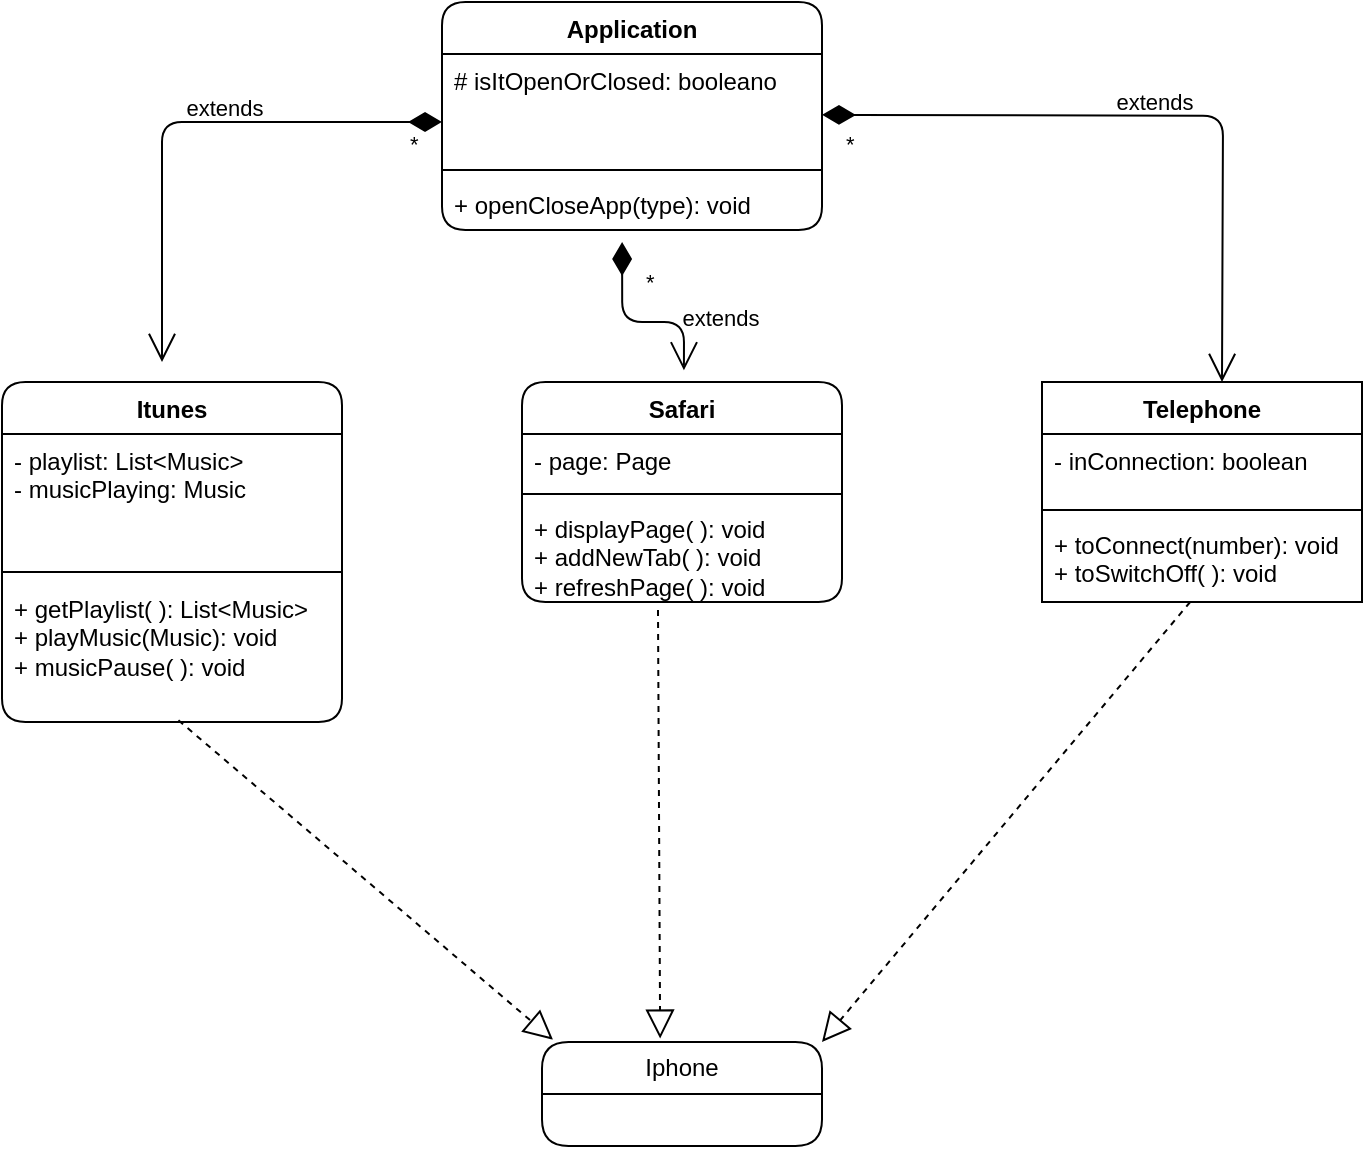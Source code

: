 <mxfile version="21.7.2" type="github">
  <diagram name="Page-1" id="b5b7bab2-c9e2-2cf4-8b2a-24fd1a2a6d21">
    <mxGraphModel dx="1434" dy="694" grid="1" gridSize="10" guides="1" tooltips="1" connect="1" arrows="1" fold="1" page="1" pageScale="1" pageWidth="827" pageHeight="1169" background="none" math="0" shadow="0">
      <root>
        <mxCell id="0" />
        <mxCell id="1" parent="0" />
        <mxCell id="HmhZVqEDNKCN3NAR6a8G-1" value="Itunes" style="swimlane;fontStyle=1;align=center;verticalAlign=top;childLayout=stackLayout;horizontal=1;startSize=26;horizontalStack=0;resizeParent=1;resizeParentMax=0;resizeLast=0;collapsible=1;marginBottom=0;whiteSpace=wrap;html=1;labelBackgroundColor=none;rounded=1;" parent="1" vertex="1">
          <mxGeometry x="30" y="240" width="170" height="170" as="geometry">
            <mxRectangle x="30" y="230" width="80" height="30" as="alternateBounds" />
          </mxGeometry>
        </mxCell>
        <mxCell id="HmhZVqEDNKCN3NAR6a8G-2" value="- playlist: List&amp;lt;Music&amp;gt;&lt;br&gt;-&amp;nbsp;musicPlaying: Music&lt;br&gt;" style="text;strokeColor=none;fillColor=none;align=left;verticalAlign=top;spacingLeft=4;spacingRight=4;overflow=hidden;rotatable=0;points=[[0,0.5],[1,0.5]];portConstraint=eastwest;whiteSpace=wrap;html=1;labelBackgroundColor=none;rounded=1;" parent="HmhZVqEDNKCN3NAR6a8G-1" vertex="1">
          <mxGeometry y="26" width="170" height="64" as="geometry" />
        </mxCell>
        <mxCell id="HmhZVqEDNKCN3NAR6a8G-3" value="" style="line;strokeWidth=1;fillColor=none;align=left;verticalAlign=middle;spacingTop=-1;spacingLeft=3;spacingRight=3;rotatable=0;labelPosition=right;points=[];portConstraint=eastwest;labelBackgroundColor=none;rounded=1;" parent="HmhZVqEDNKCN3NAR6a8G-1" vertex="1">
          <mxGeometry y="90" width="170" height="10" as="geometry" />
        </mxCell>
        <mxCell id="HmhZVqEDNKCN3NAR6a8G-4" value="+ getPlaylist( ): List&amp;lt;Music&amp;gt;&lt;br&gt;+&amp;nbsp;playMusic(Music): void&lt;br&gt;+&amp;nbsp;musicPause( ): void" style="text;strokeColor=none;fillColor=none;align=left;verticalAlign=top;spacingLeft=4;spacingRight=4;overflow=hidden;rotatable=0;points=[[0,0.5],[1,0.5]];portConstraint=eastwest;whiteSpace=wrap;html=1;labelBackgroundColor=none;rounded=1;" parent="HmhZVqEDNKCN3NAR6a8G-1" vertex="1">
          <mxGeometry y="100" width="170" height="70" as="geometry" />
        </mxCell>
        <mxCell id="HmhZVqEDNKCN3NAR6a8G-5" value="Application" style="swimlane;fontStyle=1;align=center;verticalAlign=top;childLayout=stackLayout;horizontal=1;startSize=26;horizontalStack=0;resizeParent=1;resizeParentMax=0;resizeLast=0;collapsible=1;marginBottom=0;whiteSpace=wrap;html=1;labelBackgroundColor=none;rounded=1;" parent="1" vertex="1">
          <mxGeometry x="250" y="50" width="190" height="114" as="geometry" />
        </mxCell>
        <mxCell id="HmhZVqEDNKCN3NAR6a8G-6" value="#&amp;nbsp;isItOpenOrClosed: booleano" style="text;strokeColor=none;fillColor=none;align=left;verticalAlign=top;spacingLeft=4;spacingRight=4;overflow=hidden;rotatable=0;points=[[0,0.5],[1,0.5]];portConstraint=eastwest;whiteSpace=wrap;html=1;labelBackgroundColor=none;rounded=1;" parent="HmhZVqEDNKCN3NAR6a8G-5" vertex="1">
          <mxGeometry y="26" width="190" height="54" as="geometry" />
        </mxCell>
        <mxCell id="HmhZVqEDNKCN3NAR6a8G-7" value="" style="line;strokeWidth=1;fillColor=none;align=left;verticalAlign=middle;spacingTop=-1;spacingLeft=3;spacingRight=3;rotatable=0;labelPosition=right;points=[];portConstraint=eastwest;labelBackgroundColor=none;rounded=1;" parent="HmhZVqEDNKCN3NAR6a8G-5" vertex="1">
          <mxGeometry y="80" width="190" height="8" as="geometry" />
        </mxCell>
        <mxCell id="HmhZVqEDNKCN3NAR6a8G-8" value="+ openCloseApp(type): void" style="text;strokeColor=none;fillColor=none;align=left;verticalAlign=top;spacingLeft=4;spacingRight=4;overflow=hidden;rotatable=0;points=[[0,0.5],[1,0.5]];portConstraint=eastwest;whiteSpace=wrap;html=1;labelBackgroundColor=none;rounded=1;" parent="HmhZVqEDNKCN3NAR6a8G-5" vertex="1">
          <mxGeometry y="88" width="190" height="26" as="geometry" />
        </mxCell>
        <mxCell id="HmhZVqEDNKCN3NAR6a8G-11" value="*" style="endArrow=open;html=1;endSize=12;startArrow=diamondThin;startSize=14;startFill=1;edgeStyle=orthogonalEdgeStyle;align=left;verticalAlign=bottom;rounded=1;labelBackgroundColor=none;fontColor=default;" parent="1" edge="1">
          <mxGeometry x="-0.862" y="20" relative="1" as="geometry">
            <mxPoint x="250" y="110" as="sourcePoint" />
            <mxPoint x="110" y="230" as="targetPoint" />
            <Array as="points">
              <mxPoint x="110" y="110" />
            </Array>
            <mxPoint as="offset" />
          </mxGeometry>
        </mxCell>
        <mxCell id="gKIsTqRlKjCrmjZ4bb10-18" value="extends" style="edgeLabel;html=1;align=center;verticalAlign=middle;resizable=0;points=[];labelBackgroundColor=none;rounded=1;" vertex="1" connectable="0" parent="HmhZVqEDNKCN3NAR6a8G-11">
          <mxGeometry x="-0.227" y="1" relative="1" as="geometry">
            <mxPoint x="-9" y="-8" as="offset" />
          </mxGeometry>
        </mxCell>
        <mxCell id="gKIsTqRlKjCrmjZ4bb10-1" value="Safari&lt;br&gt;" style="swimlane;fontStyle=1;align=center;verticalAlign=top;childLayout=stackLayout;horizontal=1;startSize=26;horizontalStack=0;resizeParent=1;resizeParentMax=0;resizeLast=0;collapsible=1;marginBottom=0;whiteSpace=wrap;html=1;rounded=1;labelBackgroundColor=none;" vertex="1" parent="1">
          <mxGeometry x="290" y="240" width="160" height="110" as="geometry" />
        </mxCell>
        <mxCell id="gKIsTqRlKjCrmjZ4bb10-2" value="- page: Page" style="text;strokeColor=none;fillColor=none;align=left;verticalAlign=top;spacingLeft=4;spacingRight=4;overflow=hidden;rotatable=0;points=[[0,0.5],[1,0.5]];portConstraint=eastwest;whiteSpace=wrap;html=1;rounded=1;labelBackgroundColor=none;" vertex="1" parent="gKIsTqRlKjCrmjZ4bb10-1">
          <mxGeometry y="26" width="160" height="26" as="geometry" />
        </mxCell>
        <mxCell id="gKIsTqRlKjCrmjZ4bb10-3" value="" style="line;strokeWidth=1;fillColor=none;align=left;verticalAlign=middle;spacingTop=-1;spacingLeft=3;spacingRight=3;rotatable=0;labelPosition=right;points=[];portConstraint=eastwest;rounded=1;labelBackgroundColor=none;" vertex="1" parent="gKIsTqRlKjCrmjZ4bb10-1">
          <mxGeometry y="52" width="160" height="8" as="geometry" />
        </mxCell>
        <mxCell id="gKIsTqRlKjCrmjZ4bb10-4" value="+ displayPage( ): void&lt;br&gt;+&amp;nbsp;addNewTab( ): void&lt;br&gt;+&amp;nbsp;refreshPage( ): void" style="text;strokeColor=none;fillColor=none;align=left;verticalAlign=top;spacingLeft=4;spacingRight=4;overflow=hidden;rotatable=0;points=[[0,0.5],[1,0.5]];portConstraint=eastwest;whiteSpace=wrap;html=1;rounded=1;labelBackgroundColor=none;" vertex="1" parent="gKIsTqRlKjCrmjZ4bb10-1">
          <mxGeometry y="60" width="160" height="50" as="geometry" />
        </mxCell>
        <mxCell id="gKIsTqRlKjCrmjZ4bb10-6" value="*" style="endArrow=open;html=1;endSize=12;startArrow=diamondThin;startSize=14;startFill=1;edgeStyle=orthogonalEdgeStyle;align=left;verticalAlign=bottom;rounded=1;exitX=0.474;exitY=1.231;exitDx=0;exitDy=0;exitPerimeter=0;entryX=0.506;entryY=-0.053;entryDx=0;entryDy=0;entryPerimeter=0;labelBackgroundColor=none;fontColor=default;" edge="1" parent="1" source="HmhZVqEDNKCN3NAR6a8G-8" target="gKIsTqRlKjCrmjZ4bb10-1">
          <mxGeometry x="-0.377" y="10" relative="1" as="geometry">
            <mxPoint x="290" y="210" as="sourcePoint" />
            <mxPoint x="450" y="210" as="targetPoint" />
            <Array as="points">
              <mxPoint x="340" y="210" />
              <mxPoint x="371" y="210" />
            </Array>
            <mxPoint as="offset" />
          </mxGeometry>
        </mxCell>
        <mxCell id="gKIsTqRlKjCrmjZ4bb10-19" value="extends" style="edgeLabel;html=1;align=center;verticalAlign=middle;resizable=0;points=[];labelBackgroundColor=none;rounded=1;" vertex="1" connectable="0" parent="gKIsTqRlKjCrmjZ4bb10-6">
          <mxGeometry x="0.077" y="2" relative="1" as="geometry">
            <mxPoint x="38" as="offset" />
          </mxGeometry>
        </mxCell>
        <mxCell id="gKIsTqRlKjCrmjZ4bb10-13" value="*" style="endArrow=open;html=1;endSize=12;startArrow=diamondThin;startSize=14;startFill=1;edgeStyle=orthogonalEdgeStyle;align=left;verticalAlign=bottom;rounded=1;entryX=0.5;entryY=0;entryDx=0;entryDy=0;labelBackgroundColor=none;fontColor=default;" edge="1" parent="1">
          <mxGeometry x="-0.938" y="-24" relative="1" as="geometry">
            <mxPoint x="440" y="106.41" as="sourcePoint" />
            <mxPoint x="640" y="240" as="targetPoint" />
            <mxPoint as="offset" />
          </mxGeometry>
        </mxCell>
        <mxCell id="gKIsTqRlKjCrmjZ4bb10-20" value="extends" style="edgeLabel;html=1;align=center;verticalAlign=middle;resizable=0;points=[];labelBackgroundColor=none;rounded=1;" vertex="1" connectable="0" parent="gKIsTqRlKjCrmjZ4bb10-13">
          <mxGeometry x="0.134" y="-5" relative="1" as="geometry">
            <mxPoint x="-23" y="-12" as="offset" />
          </mxGeometry>
        </mxCell>
        <mxCell id="gKIsTqRlKjCrmjZ4bb10-14" value="Iphone" style="swimlane;fontStyle=0;childLayout=stackLayout;horizontal=1;startSize=26;fillColor=none;horizontalStack=0;resizeParent=1;resizeParentMax=0;resizeLast=0;collapsible=1;marginBottom=0;whiteSpace=wrap;html=1;rounded=1;arcSize=17;labelBackgroundColor=none;" vertex="1" parent="1">
          <mxGeometry x="300" y="570" width="140" height="52" as="geometry" />
        </mxCell>
        <mxCell id="gKIsTqRlKjCrmjZ4bb10-21" value="" style="endArrow=block;dashed=1;endFill=0;endSize=12;html=1;rounded=1;exitX=0.519;exitY=0.988;exitDx=0;exitDy=0;exitPerimeter=0;entryX=0.039;entryY=-0.023;entryDx=0;entryDy=0;entryPerimeter=0;labelBackgroundColor=none;fontColor=default;" edge="1" parent="1" source="HmhZVqEDNKCN3NAR6a8G-4" target="gKIsTqRlKjCrmjZ4bb10-14">
          <mxGeometry width="160" relative="1" as="geometry">
            <mxPoint x="110" y="470" as="sourcePoint" />
            <mxPoint x="270" y="510" as="targetPoint" />
          </mxGeometry>
        </mxCell>
        <mxCell id="gKIsTqRlKjCrmjZ4bb10-23" value="" style="endArrow=block;dashed=1;endFill=0;endSize=12;html=1;rounded=1;entryX=0.422;entryY=-0.033;entryDx=0;entryDy=0;entryPerimeter=0;labelBackgroundColor=none;fontColor=default;exitX=0.425;exitY=1.08;exitDx=0;exitDy=0;exitPerimeter=0;" edge="1" parent="1" source="gKIsTqRlKjCrmjZ4bb10-4" target="gKIsTqRlKjCrmjZ4bb10-14">
          <mxGeometry width="160" relative="1" as="geometry">
            <mxPoint x="380" y="340" as="sourcePoint" />
            <mxPoint x="556" y="531" as="targetPoint" />
          </mxGeometry>
        </mxCell>
        <mxCell id="gKIsTqRlKjCrmjZ4bb10-24" value="" style="endArrow=block;dashed=1;endFill=0;endSize=12;html=1;rounded=1;exitX=0.463;exitY=1;exitDx=0;exitDy=0;exitPerimeter=0;labelBackgroundColor=none;fontColor=default;" edge="1" parent="1" source="gKIsTqRlKjCrmjZ4bb10-28">
          <mxGeometry width="160" relative="1" as="geometry">
            <mxPoint x="620" y="346" as="sourcePoint" />
            <mxPoint x="440" y="570" as="targetPoint" />
          </mxGeometry>
        </mxCell>
        <mxCell id="gKIsTqRlKjCrmjZ4bb10-25" value="Telephone" style="swimlane;fontStyle=1;align=center;verticalAlign=top;childLayout=stackLayout;horizontal=1;startSize=26;horizontalStack=0;resizeParent=1;resizeParentMax=0;resizeLast=0;collapsible=1;marginBottom=0;whiteSpace=wrap;html=1;" vertex="1" parent="1">
          <mxGeometry x="550" y="240" width="160" height="110" as="geometry" />
        </mxCell>
        <mxCell id="gKIsTqRlKjCrmjZ4bb10-26" value="- inConnection: boolean" style="text;strokeColor=none;fillColor=none;align=left;verticalAlign=top;spacingLeft=4;spacingRight=4;overflow=hidden;rotatable=0;points=[[0,0.5],[1,0.5]];portConstraint=eastwest;whiteSpace=wrap;html=1;" vertex="1" parent="gKIsTqRlKjCrmjZ4bb10-25">
          <mxGeometry y="26" width="160" height="34" as="geometry" />
        </mxCell>
        <mxCell id="gKIsTqRlKjCrmjZ4bb10-27" value="" style="line;strokeWidth=1;fillColor=none;align=left;verticalAlign=middle;spacingTop=-1;spacingLeft=3;spacingRight=3;rotatable=0;labelPosition=right;points=[];portConstraint=eastwest;strokeColor=inherit;" vertex="1" parent="gKIsTqRlKjCrmjZ4bb10-25">
          <mxGeometry y="60" width="160" height="8" as="geometry" />
        </mxCell>
        <mxCell id="gKIsTqRlKjCrmjZ4bb10-28" value="+ toConnect(number): void&lt;br&gt;+&amp;nbsp;toSwitchOff( ): void" style="text;strokeColor=none;fillColor=none;align=left;verticalAlign=top;spacingLeft=4;spacingRight=4;overflow=hidden;rotatable=0;points=[[0,0.5],[1,0.5]];portConstraint=eastwest;whiteSpace=wrap;html=1;" vertex="1" parent="gKIsTqRlKjCrmjZ4bb10-25">
          <mxGeometry y="68" width="160" height="42" as="geometry" />
        </mxCell>
      </root>
    </mxGraphModel>
  </diagram>
</mxfile>
